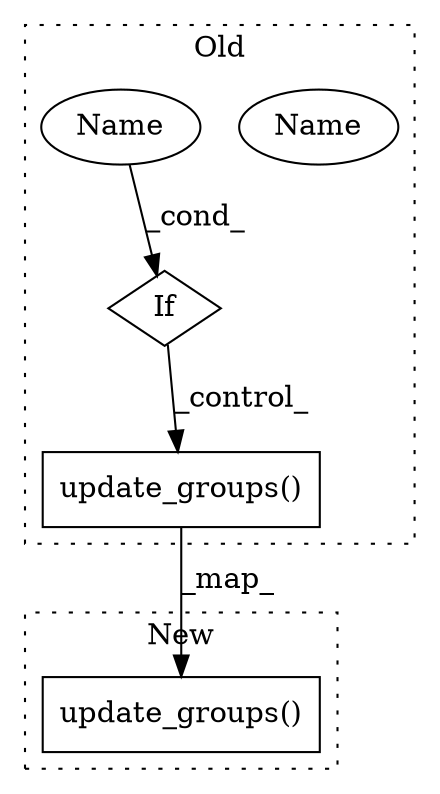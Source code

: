 digraph G {
subgraph cluster0 {
1 [label="update_groups()" a="75" s="1468,1509" l="22,1" shape="box"];
3 [label="If" a="96" s="1432" l="3" shape="diamond"];
4 [label="Name" a="87" s="1435" l="19" shape="ellipse"];
5 [label="Name" a="87" s="1435" l="19" shape="ellipse"];
label = "Old";
style="dotted";
}
subgraph cluster1 {
2 [label="update_groups()" a="75" s="1485,1526" l="22,1" shape="box"];
label = "New";
style="dotted";
}
1 -> 2 [label="_map_"];
3 -> 1 [label="_control_"];
5 -> 3 [label="_cond_"];
}